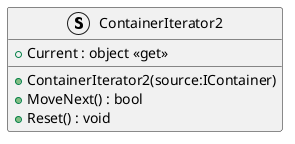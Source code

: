 @startuml
struct ContainerIterator2 {
    + ContainerIterator2(source:IContainer)
    + Current : object <<get>>
    + MoveNext() : bool
    + Reset() : void
}
@enduml
